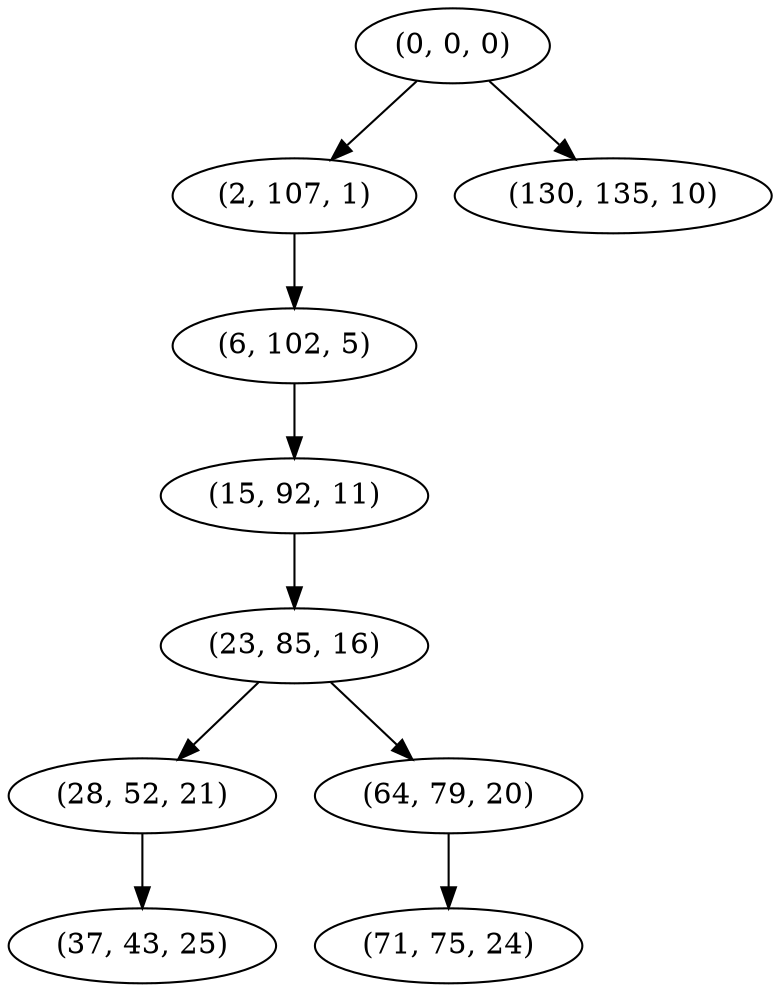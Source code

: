 digraph tree {
    "(0, 0, 0)";
    "(2, 107, 1)";
    "(6, 102, 5)";
    "(15, 92, 11)";
    "(23, 85, 16)";
    "(28, 52, 21)";
    "(37, 43, 25)";
    "(64, 79, 20)";
    "(71, 75, 24)";
    "(130, 135, 10)";
    "(0, 0, 0)" -> "(2, 107, 1)";
    "(0, 0, 0)" -> "(130, 135, 10)";
    "(2, 107, 1)" -> "(6, 102, 5)";
    "(6, 102, 5)" -> "(15, 92, 11)";
    "(15, 92, 11)" -> "(23, 85, 16)";
    "(23, 85, 16)" -> "(28, 52, 21)";
    "(23, 85, 16)" -> "(64, 79, 20)";
    "(28, 52, 21)" -> "(37, 43, 25)";
    "(64, 79, 20)" -> "(71, 75, 24)";
}
